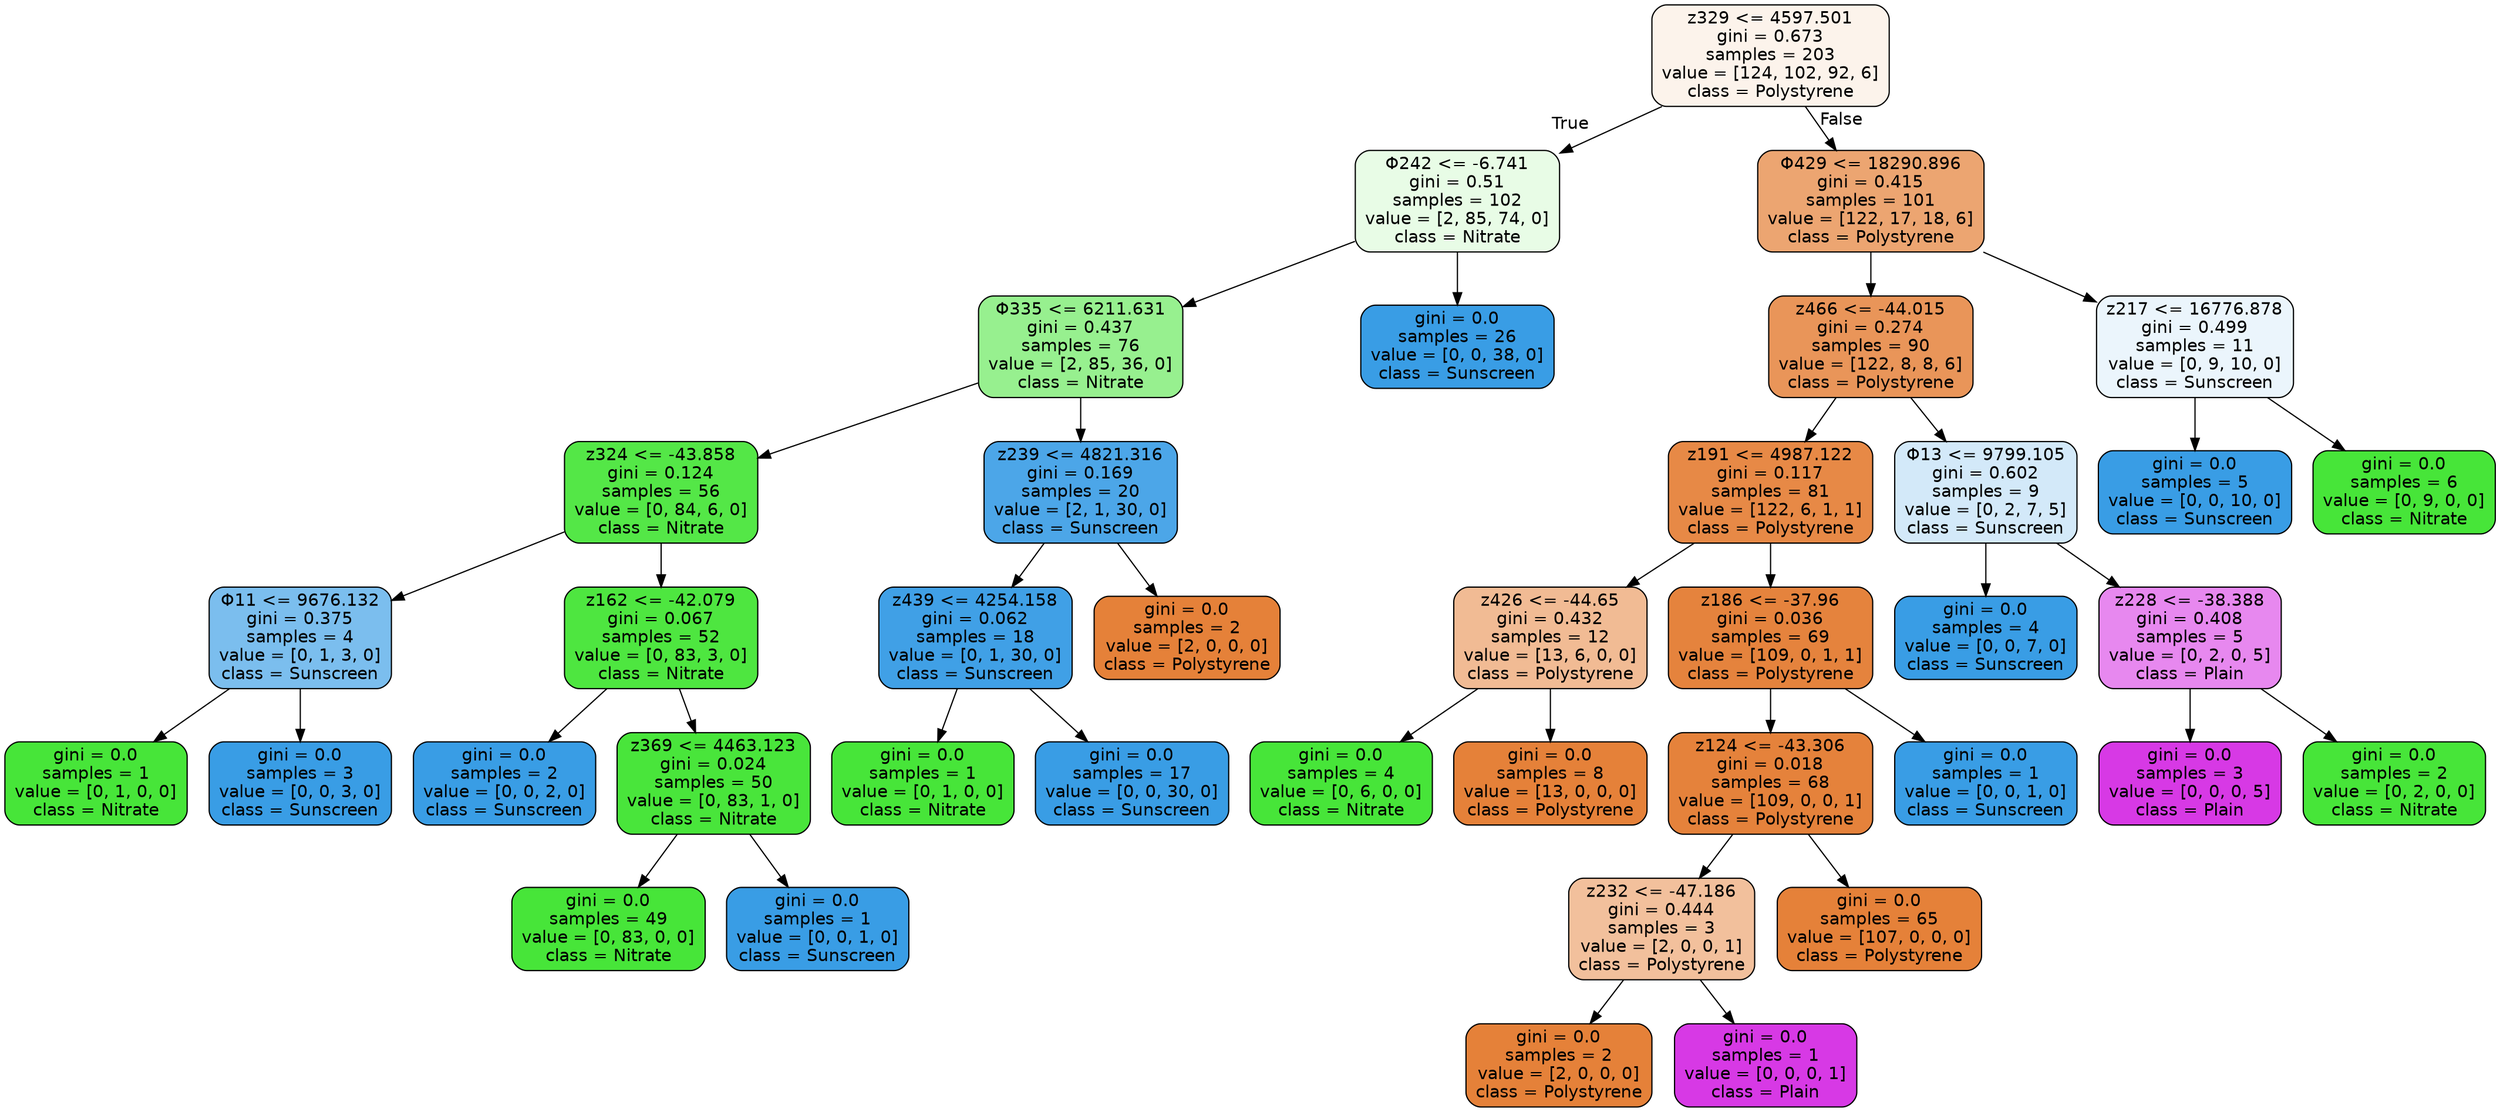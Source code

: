 digraph Tree {
node [shape=box, style="filled, rounded", color="black", fontname="helvetica"] ;
edge [fontname="helvetica"] ;
0 [label="z329 <= 4597.501\ngini = 0.673\nsamples = 203\nvalue = [124, 102, 92, 6]\nclass = Polystyrene", fillcolor="#fcf3eb"] ;
1 [label="Φ242 <= -6.741\ngini = 0.51\nsamples = 102\nvalue = [2, 85, 74, 0]\nclass = Nitrate", fillcolor="#e8fce6"] ;
0 -> 1 [labeldistance=2.5, labelangle=45, headlabel="True"] ;
2 [label="Φ335 <= 6211.631\ngini = 0.437\nsamples = 76\nvalue = [2, 85, 36, 0]\nclass = Nitrate", fillcolor="#97f08f"] ;
1 -> 2 ;
3 [label="z324 <= -43.858\ngini = 0.124\nsamples = 56\nvalue = [0, 84, 6, 0]\nclass = Nitrate", fillcolor="#54e747"] ;
2 -> 3 ;
4 [label="Φ11 <= 9676.132\ngini = 0.375\nsamples = 4\nvalue = [0, 1, 3, 0]\nclass = Sunscreen", fillcolor="#7bbeee"] ;
3 -> 4 ;
5 [label="gini = 0.0\nsamples = 1\nvalue = [0, 1, 0, 0]\nclass = Nitrate", fillcolor="#47e539"] ;
4 -> 5 ;
6 [label="gini = 0.0\nsamples = 3\nvalue = [0, 0, 3, 0]\nclass = Sunscreen", fillcolor="#399de5"] ;
4 -> 6 ;
7 [label="z162 <= -42.079\ngini = 0.067\nsamples = 52\nvalue = [0, 83, 3, 0]\nclass = Nitrate", fillcolor="#4ee640"] ;
3 -> 7 ;
8 [label="gini = 0.0\nsamples = 2\nvalue = [0, 0, 2, 0]\nclass = Sunscreen", fillcolor="#399de5"] ;
7 -> 8 ;
9 [label="z369 <= 4463.123\ngini = 0.024\nsamples = 50\nvalue = [0, 83, 1, 0]\nclass = Nitrate", fillcolor="#49e53b"] ;
7 -> 9 ;
10 [label="gini = 0.0\nsamples = 49\nvalue = [0, 83, 0, 0]\nclass = Nitrate", fillcolor="#47e539"] ;
9 -> 10 ;
11 [label="gini = 0.0\nsamples = 1\nvalue = [0, 0, 1, 0]\nclass = Sunscreen", fillcolor="#399de5"] ;
9 -> 11 ;
12 [label="z239 <= 4821.316\ngini = 0.169\nsamples = 20\nvalue = [2, 1, 30, 0]\nclass = Sunscreen", fillcolor="#4ca6e8"] ;
2 -> 12 ;
13 [label="z439 <= 4254.158\ngini = 0.062\nsamples = 18\nvalue = [0, 1, 30, 0]\nclass = Sunscreen", fillcolor="#40a0e6"] ;
12 -> 13 ;
14 [label="gini = 0.0\nsamples = 1\nvalue = [0, 1, 0, 0]\nclass = Nitrate", fillcolor="#47e539"] ;
13 -> 14 ;
15 [label="gini = 0.0\nsamples = 17\nvalue = [0, 0, 30, 0]\nclass = Sunscreen", fillcolor="#399de5"] ;
13 -> 15 ;
16 [label="gini = 0.0\nsamples = 2\nvalue = [2, 0, 0, 0]\nclass = Polystyrene", fillcolor="#e58139"] ;
12 -> 16 ;
17 [label="gini = 0.0\nsamples = 26\nvalue = [0, 0, 38, 0]\nclass = Sunscreen", fillcolor="#399de5"] ;
1 -> 17 ;
18 [label="Φ429 <= 18290.896\ngini = 0.415\nsamples = 101\nvalue = [122, 17, 18, 6]\nclass = Polystyrene", fillcolor="#eca571"] ;
0 -> 18 [labeldistance=2.5, labelangle=-45, headlabel="False"] ;
19 [label="z466 <= -44.015\ngini = 0.274\nsamples = 90\nvalue = [122, 8, 8, 6]\nclass = Polystyrene", fillcolor="#e99559"] ;
18 -> 19 ;
20 [label="z191 <= 4987.122\ngini = 0.117\nsamples = 81\nvalue = [122, 6, 1, 1]\nclass = Polystyrene", fillcolor="#e78946"] ;
19 -> 20 ;
21 [label="z426 <= -44.65\ngini = 0.432\nsamples = 12\nvalue = [13, 6, 0, 0]\nclass = Polystyrene", fillcolor="#f1bb94"] ;
20 -> 21 ;
22 [label="gini = 0.0\nsamples = 4\nvalue = [0, 6, 0, 0]\nclass = Nitrate", fillcolor="#47e539"] ;
21 -> 22 ;
23 [label="gini = 0.0\nsamples = 8\nvalue = [13, 0, 0, 0]\nclass = Polystyrene", fillcolor="#e58139"] ;
21 -> 23 ;
24 [label="z186 <= -37.96\ngini = 0.036\nsamples = 69\nvalue = [109, 0, 1, 1]\nclass = Polystyrene", fillcolor="#e5833d"] ;
20 -> 24 ;
25 [label="z124 <= -43.306\ngini = 0.018\nsamples = 68\nvalue = [109, 0, 0, 1]\nclass = Polystyrene", fillcolor="#e5823b"] ;
24 -> 25 ;
26 [label="z232 <= -47.186\ngini = 0.444\nsamples = 3\nvalue = [2, 0, 0, 1]\nclass = Polystyrene", fillcolor="#f2c09c"] ;
25 -> 26 ;
27 [label="gini = 0.0\nsamples = 2\nvalue = [2, 0, 0, 0]\nclass = Polystyrene", fillcolor="#e58139"] ;
26 -> 27 ;
28 [label="gini = 0.0\nsamples = 1\nvalue = [0, 0, 0, 1]\nclass = Plain", fillcolor="#d739e5"] ;
26 -> 28 ;
29 [label="gini = 0.0\nsamples = 65\nvalue = [107, 0, 0, 0]\nclass = Polystyrene", fillcolor="#e58139"] ;
25 -> 29 ;
30 [label="gini = 0.0\nsamples = 1\nvalue = [0, 0, 1, 0]\nclass = Sunscreen", fillcolor="#399de5"] ;
24 -> 30 ;
31 [label="Φ13 <= 9799.105\ngini = 0.602\nsamples = 9\nvalue = [0, 2, 7, 5]\nclass = Sunscreen", fillcolor="#d3e9f9"] ;
19 -> 31 ;
32 [label="gini = 0.0\nsamples = 4\nvalue = [0, 0, 7, 0]\nclass = Sunscreen", fillcolor="#399de5"] ;
31 -> 32 ;
33 [label="z228 <= -38.388\ngini = 0.408\nsamples = 5\nvalue = [0, 2, 0, 5]\nclass = Plain", fillcolor="#e788ef"] ;
31 -> 33 ;
34 [label="gini = 0.0\nsamples = 3\nvalue = [0, 0, 0, 5]\nclass = Plain", fillcolor="#d739e5"] ;
33 -> 34 ;
35 [label="gini = 0.0\nsamples = 2\nvalue = [0, 2, 0, 0]\nclass = Nitrate", fillcolor="#47e539"] ;
33 -> 35 ;
36 [label="z217 <= 16776.878\ngini = 0.499\nsamples = 11\nvalue = [0, 9, 10, 0]\nclass = Sunscreen", fillcolor="#ebf5fc"] ;
18 -> 36 ;
37 [label="gini = 0.0\nsamples = 5\nvalue = [0, 0, 10, 0]\nclass = Sunscreen", fillcolor="#399de5"] ;
36 -> 37 ;
38 [label="gini = 0.0\nsamples = 6\nvalue = [0, 9, 0, 0]\nclass = Nitrate", fillcolor="#47e539"] ;
36 -> 38 ;
}